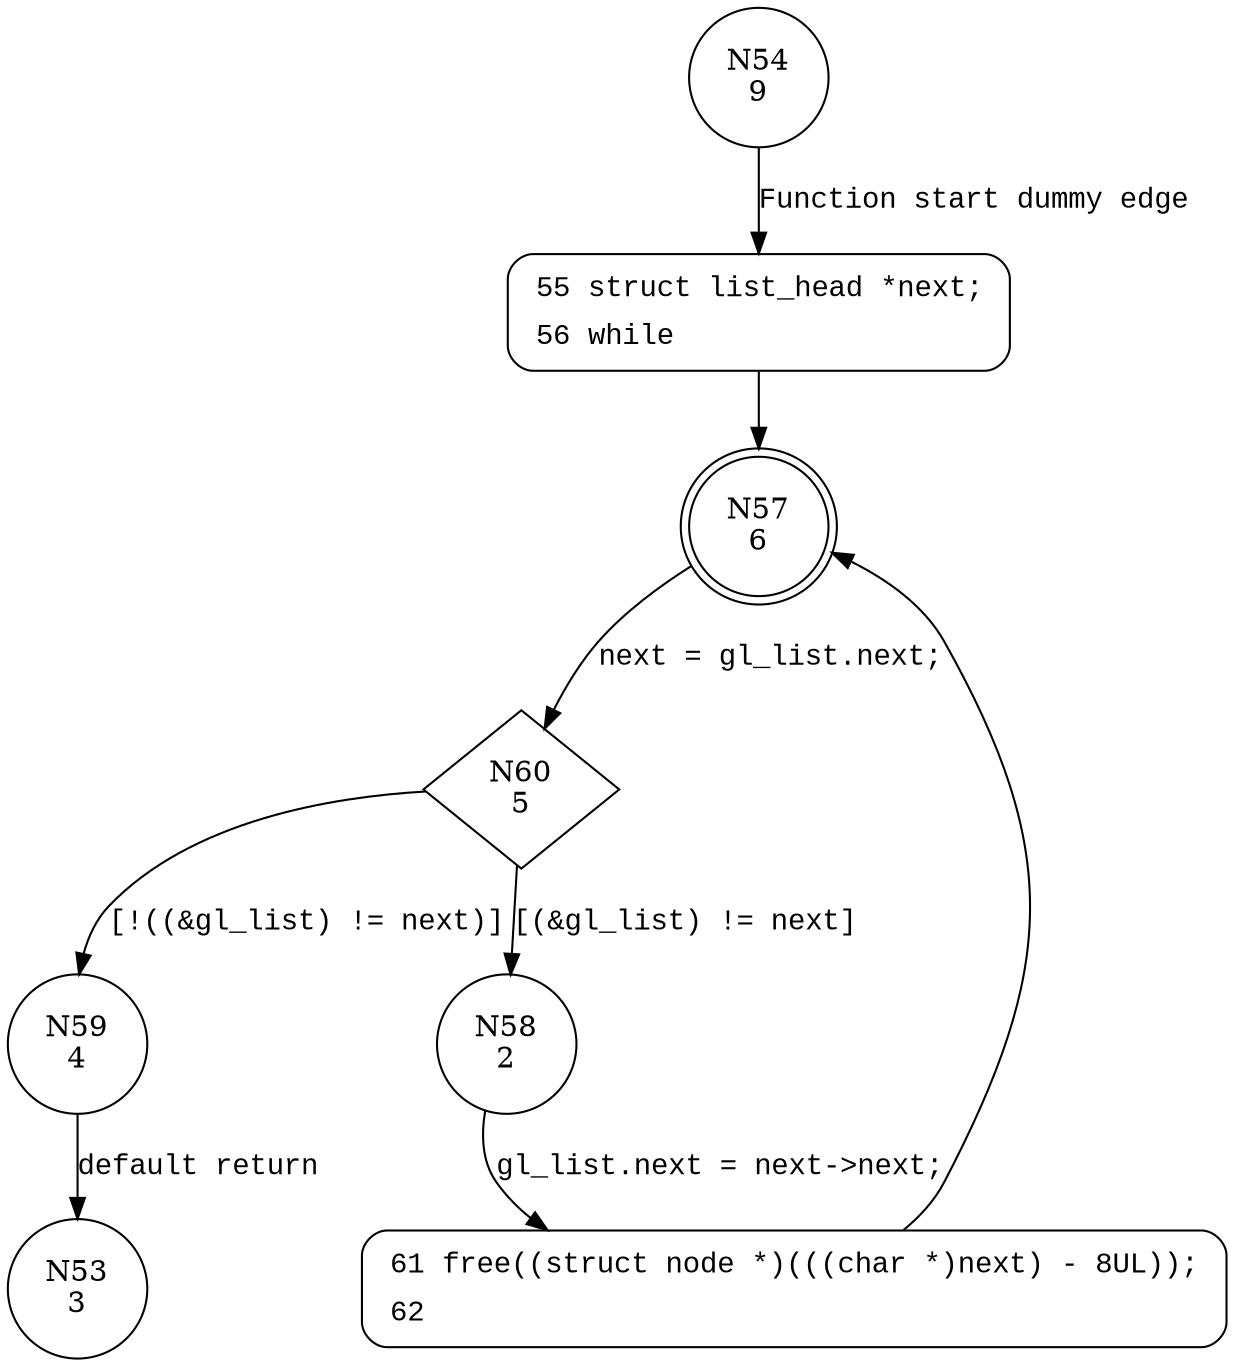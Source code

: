 digraph gl_destroy {
54 [shape="circle" label="N54\n9"]
55 [shape="circle" label="N55\n8"]
57 [shape="doublecircle" label="N57\n6"]
60 [shape="diamond" label="N60\n5"]
58 [shape="circle" label="N58\n2"]
59 [shape="circle" label="N59\n4"]
61 [shape="circle" label="N61\n1"]
53 [shape="circle" label="N53\n3"]
55 [style="filled,bold" penwidth="1" fillcolor="white" fontname="Courier New" shape="Mrecord" label=<<table border="0" cellborder="0" cellpadding="3" bgcolor="white"><tr><td align="right">55</td><td align="left">struct list_head *next;</td></tr><tr><td align="right">56</td><td align="left">while</td></tr></table>>]
55 -> 57[label=""]
61 [style="filled,bold" penwidth="1" fillcolor="white" fontname="Courier New" shape="Mrecord" label=<<table border="0" cellborder="0" cellpadding="3" bgcolor="white"><tr><td align="right">61</td><td align="left">free((struct node *)(((char *)next) - 8UL));</td></tr><tr><td align="right">62</td><td align="left"></td></tr></table>>]
61 -> 57[label=""]
54 -> 55 [label="Function start dummy edge" fontname="Courier New"]
57 -> 60 [label="next = gl_list.next;" fontname="Courier New"]
60 -> 58 [label="[(&gl_list) != next]" fontname="Courier New"]
60 -> 59 [label="[!((&gl_list) != next)]" fontname="Courier New"]
58 -> 61 [label="gl_list.next = next->next;" fontname="Courier New"]
59 -> 53 [label="default return" fontname="Courier New"]
}